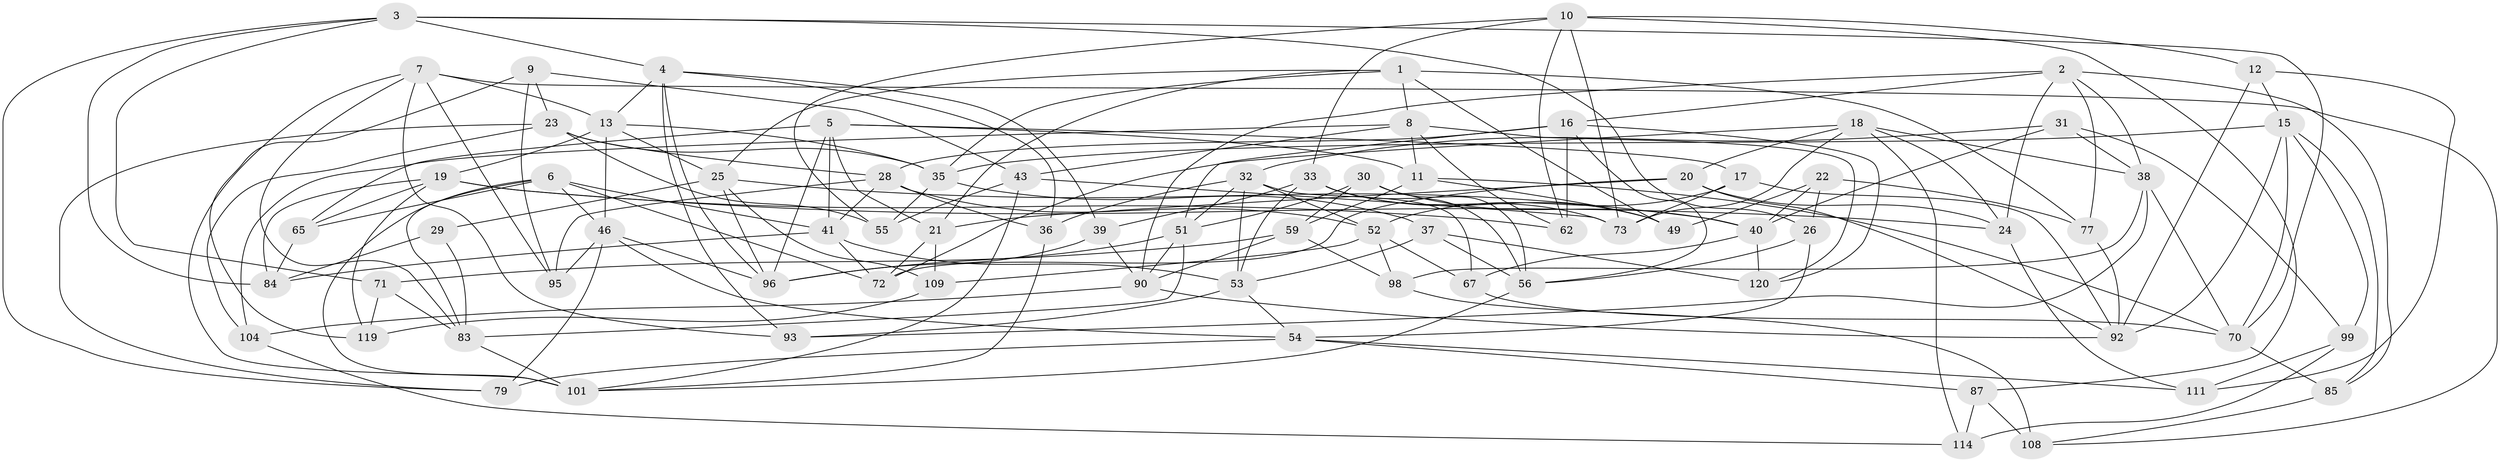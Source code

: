 // Generated by graph-tools (version 1.1) at 2025/52/02/27/25 19:52:32]
// undirected, 76 vertices, 191 edges
graph export_dot {
graph [start="1"]
  node [color=gray90,style=filled];
  1 [super="+117"];
  2 [super="+78"];
  3 [super="+88"];
  4 [super="+14"];
  5 [super="+69"];
  6 [super="+110"];
  7 [super="+89"];
  8 [super="+48"];
  9;
  10 [super="+34"];
  11 [super="+94"];
  12;
  13 [super="+82"];
  15 [super="+42"];
  16 [super="+64"];
  17;
  18 [super="+58"];
  19 [super="+27"];
  20 [super="+80"];
  21 [super="+44"];
  22;
  23 [super="+68"];
  24 [super="+60"];
  25 [super="+61"];
  26;
  28 [super="+45"];
  29;
  30;
  31;
  32 [super="+63"];
  33 [super="+113"];
  35 [super="+91"];
  36;
  37;
  38 [super="+103"];
  39;
  40 [super="+47"];
  41 [super="+97"];
  43 [super="+57"];
  46 [super="+50"];
  49;
  51 [super="+86"];
  52 [super="+81"];
  53 [super="+66"];
  54 [super="+102"];
  55;
  56 [super="+116"];
  59 [super="+112"];
  62;
  65;
  67;
  70 [super="+75"];
  71;
  72 [super="+76"];
  73 [super="+74"];
  77;
  79;
  83 [super="+100"];
  84 [super="+118"];
  85;
  87;
  90 [super="+106"];
  92 [super="+115"];
  93;
  95;
  96 [super="+107"];
  98;
  99;
  101 [super="+105"];
  104;
  108;
  109;
  111;
  114;
  119;
  120;
  1 -- 8;
  1 -- 25;
  1 -- 77;
  1 -- 49;
  1 -- 35;
  1 -- 21;
  2 -- 24;
  2 -- 90;
  2 -- 38;
  2 -- 16;
  2 -- 85;
  2 -- 77;
  3 -- 26;
  3 -- 79;
  3 -- 84;
  3 -- 70;
  3 -- 71;
  3 -- 4;
  4 -- 93;
  4 -- 96;
  4 -- 39;
  4 -- 13;
  4 -- 36;
  5 -- 96;
  5 -- 11;
  5 -- 17;
  5 -- 65;
  5 -- 41;
  5 -- 21;
  6 -- 83;
  6 -- 72;
  6 -- 65;
  6 -- 101;
  6 -- 46;
  6 -- 41;
  7 -- 101;
  7 -- 108;
  7 -- 93;
  7 -- 83;
  7 -- 13;
  7 -- 95;
  8 -- 120;
  8 -- 43;
  8 -- 11;
  8 -- 104;
  8 -- 62;
  9 -- 95;
  9 -- 23;
  9 -- 119;
  9 -- 43;
  10 -- 87;
  10 -- 33;
  10 -- 73;
  10 -- 12;
  10 -- 62;
  10 -- 55;
  11 -- 49;
  11 -- 70;
  11 -- 59 [weight=2];
  12 -- 92;
  12 -- 111;
  12 -- 15;
  13 -- 35;
  13 -- 25;
  13 -- 46;
  13 -- 19;
  15 -- 85;
  15 -- 99;
  15 -- 70;
  15 -- 92;
  15 -- 35;
  16 -- 62;
  16 -- 28;
  16 -- 120;
  16 -- 56;
  16 -- 51;
  17 -- 73;
  17 -- 92;
  17 -- 52;
  18 -- 114;
  18 -- 38;
  18 -- 24;
  18 -- 72;
  18 -- 73;
  18 -- 20;
  19 -- 65;
  19 -- 62;
  19 -- 119;
  19 -- 84;
  19 -- 24;
  20 -- 24 [weight=2];
  20 -- 72;
  20 -- 92;
  20 -- 21;
  21 -- 109;
  21 -- 72 [weight=2];
  22 -- 49;
  22 -- 77;
  22 -- 40;
  22 -- 26;
  23 -- 28;
  23 -- 104;
  23 -- 35;
  23 -- 55;
  23 -- 79;
  24 -- 111;
  25 -- 96;
  25 -- 109;
  25 -- 29;
  25 -- 40;
  26 -- 56;
  26 -- 54;
  28 -- 52;
  28 -- 41;
  28 -- 36;
  28 -- 95;
  29 -- 84 [weight=2];
  29 -- 83;
  30 -- 56;
  30 -- 40;
  30 -- 51;
  30 -- 59;
  31 -- 99;
  31 -- 32;
  31 -- 38;
  31 -- 40;
  32 -- 51;
  32 -- 67;
  32 -- 36;
  32 -- 52;
  32 -- 53;
  33 -- 73;
  33 -- 53;
  33 -- 39;
  33 -- 49;
  33 -- 56;
  35 -- 55;
  35 -- 37;
  36 -- 101;
  37 -- 53;
  37 -- 120;
  37 -- 56;
  38 -- 70;
  38 -- 98;
  38 -- 93;
  39 -- 90;
  39 -- 96;
  40 -- 120;
  40 -- 67;
  41 -- 72;
  41 -- 84;
  41 -- 53;
  43 -- 73 [weight=2];
  43 -- 101;
  43 -- 55;
  46 -- 95;
  46 -- 54;
  46 -- 79;
  46 -- 96;
  51 -- 83;
  51 -- 96;
  51 -- 90;
  52 -- 98;
  52 -- 109;
  52 -- 67;
  53 -- 93;
  53 -- 54;
  54 -- 111;
  54 -- 79;
  54 -- 87;
  56 -- 101;
  59 -- 98;
  59 -- 71;
  59 -- 90;
  65 -- 84;
  67 -- 70;
  70 -- 85;
  71 -- 83;
  71 -- 119;
  77 -- 92;
  83 -- 101;
  85 -- 108;
  87 -- 108;
  87 -- 114;
  90 -- 92;
  90 -- 104;
  98 -- 108;
  99 -- 111;
  99 -- 114;
  104 -- 114;
  109 -- 119;
}

